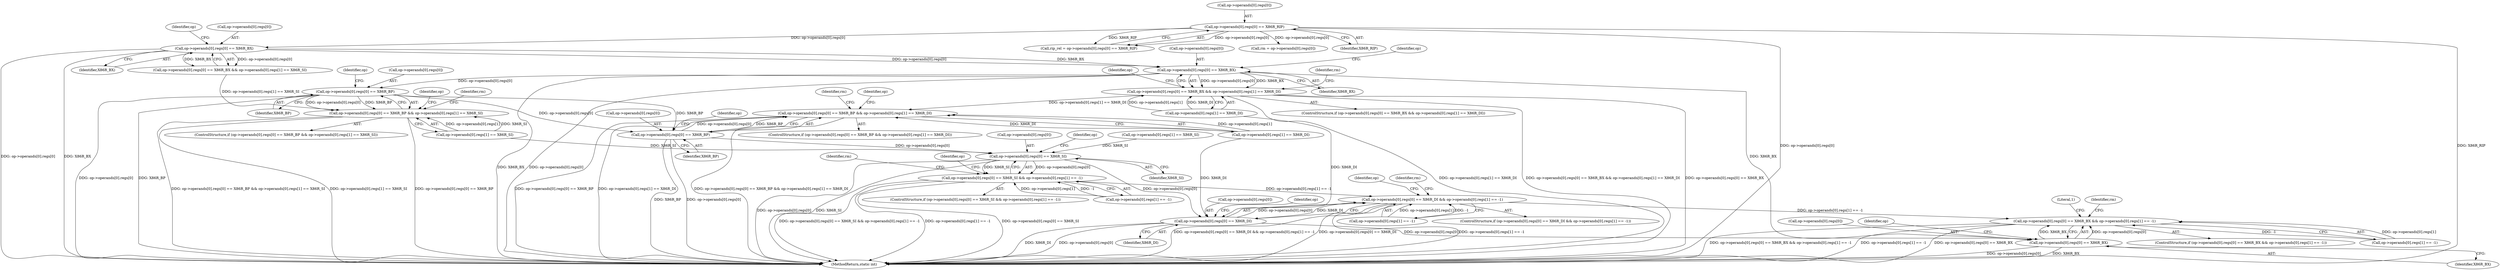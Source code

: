 digraph "0_radare2_f17bfd9f1da05f30f23a4dd05e9d2363e1406948@API" {
"1000770" [label="(Call,op->operands[0].regs[0] == X86R_BX)"];
"1000741" [label="(Call,op->operands[0].regs[0] == X86R_BX)"];
"1000629" [label="(Call,op->operands[0].regs[0] == X86R_RIP)"];
"1000769" [label="(Call,op->operands[0].regs[0] == X86R_BX && op->operands[0].regs[1] == X86R_DI)"];
"1000827" [label="(Call,op->operands[0].regs[0] == X86R_BP && op->operands[0].regs[1] == X86R_DI)"];
"1000799" [label="(Call,op->operands[0].regs[0] == X86R_BP)"];
"1000798" [label="(Call,op->operands[0].regs[0] == X86R_BP && op->operands[0].regs[1] == X86R_SI)"];
"1000828" [label="(Call,op->operands[0].regs[0] == X86R_BP)"];
"1000857" [label="(Call,op->operands[0].regs[0] == X86R_SI)"];
"1000856" [label="(Call,op->operands[0].regs[0] == X86R_SI && op->operands[0].regs[1] == -1)"];
"1000886" [label="(Call,op->operands[0].regs[0] == X86R_DI && op->operands[0].regs[1] == -1)"];
"1000916" [label="(Call,op->operands[0].regs[0] == X86R_BX && op->operands[0].regs[1] == -1)"];
"1000887" [label="(Call,op->operands[0].regs[0] == X86R_DI)"];
"1000917" [label="(Call,op->operands[0].regs[0] == X86R_BX)"];
"1000781" [label="(Call,op->operands[0].regs[1] == X86R_DI)"];
"1000917" [label="(Call,op->operands[0].regs[0] == X86R_BX)"];
"1000873" [label="(Identifier,op)"];
"1000799" [label="(Call,op->operands[0].regs[0] == X86R_BP)"];
"1000922" [label="(Identifier,op)"];
"1000897" [label="(Identifier,X86R_DI)"];
"1000627" [label="(Call,rip_rel = op->operands[0].regs[0] == X86R_RIP)"];
"1000771" [label="(Call,op->operands[0].regs[0])"];
"1000867" [label="(Identifier,X86R_SI)"];
"1000948" [label="(Literal,1)"];
"1000770" [label="(Call,op->operands[0].regs[0] == X86R_BX)"];
"1000809" [label="(Identifier,X86R_BP)"];
"1000786" [label="(Identifier,op)"];
"1000838" [label="(Identifier,X86R_BP)"];
"1000827" [label="(Call,op->operands[0].regs[0] == X86R_BP && op->operands[0].regs[1] == X86R_DI)"];
"1000918" [label="(Call,op->operands[0].regs[0])"];
"1000888" [label="(Call,op->operands[0].regs[0])"];
"1000639" [label="(Identifier,X86R_RIP)"];
"1000740" [label="(Call,op->operands[0].regs[0] == X86R_BX && op->operands[0].regs[1] == X86R_SI)"];
"1000800" [label="(Call,op->operands[0].regs[0])"];
"1000885" [label="(ControlStructure,if (op->operands[0].regs[0] == X86R_DI && op->operands[0].regs[1] == -1))"];
"1000741" [label="(Call,op->operands[0].regs[0] == X86R_BX)"];
"1000887" [label="(Call,op->operands[0].regs[0] == X86R_DI)"];
"1000804" [label="(Identifier,op)"];
"1000868" [label="(Call,op->operands[0].regs[1] == -1)"];
"1000882" [label="(Identifier,rm)"];
"1000769" [label="(Call,op->operands[0].regs[0] == X86R_BX && op->operands[0].regs[1] == X86R_DI)"];
"1000855" [label="(ControlStructure,if (op->operands[0].regs[0] == X86R_SI && op->operands[0].regs[1] == -1))"];
"1000942" [label="(Identifier,rm)"];
"1000826" [label="(ControlStructure,if (op->operands[0].regs[0] == X86R_BP && op->operands[0].regs[1] == X86R_DI))"];
"1000903" [label="(Identifier,op)"];
"1000852" [label="(Identifier,rm)"];
"1003220" [label="(MethodReturn,static int)"];
"1000752" [label="(Call,op->operands[0].regs[1] == X86R_SI)"];
"1000780" [label="(Identifier,X86R_BX)"];
"1000757" [label="(Identifier,op)"];
"1000928" [label="(Call,op->operands[0].regs[1] == -1)"];
"1000862" [label="(Identifier,op)"];
"1000828" [label="(Call,op->operands[0].regs[0] == X86R_BP)"];
"1000810" [label="(Call,op->operands[0].regs[1] == X86R_SI)"];
"1000844" [label="(Identifier,op)"];
"1000886" [label="(Call,op->operands[0].regs[0] == X86R_DI && op->operands[0].regs[1] == -1)"];
"1000815" [label="(Identifier,op)"];
"1000857" [label="(Call,op->operands[0].regs[0] == X86R_SI)"];
"1000982" [label="(Call,rm = op->operands[0].regs[0])"];
"1000823" [label="(Identifier,rm)"];
"1000630" [label="(Call,op->operands[0].regs[0])"];
"1000839" [label="(Call,op->operands[0].regs[1] == X86R_DI)"];
"1000829" [label="(Call,op->operands[0].regs[0])"];
"1000892" [label="(Identifier,op)"];
"1000912" [label="(Identifier,rm)"];
"1000927" [label="(Identifier,X86R_BX)"];
"1000797" [label="(ControlStructure,if (op->operands[0].regs[0] == X86R_BP && op->operands[0].regs[1] == X86R_SI))"];
"1000768" [label="(ControlStructure,if (op->operands[0].regs[0] == X86R_BX && op->operands[0].regs[1] == X86R_DI))"];
"1000898" [label="(Call,op->operands[0].regs[1] == -1)"];
"1000915" [label="(ControlStructure,if (op->operands[0].regs[0] == X86R_BX && op->operands[0].regs[1] == -1))"];
"1000916" [label="(Call,op->operands[0].regs[0] == X86R_BX && op->operands[0].regs[1] == -1)"];
"1000856" [label="(Call,op->operands[0].regs[0] == X86R_SI && op->operands[0].regs[1] == -1)"];
"1000858" [label="(Call,op->operands[0].regs[0])"];
"1000742" [label="(Call,op->operands[0].regs[0])"];
"1000833" [label="(Identifier,op)"];
"1000933" [label="(Identifier,op)"];
"1000794" [label="(Identifier,rm)"];
"1000629" [label="(Call,op->operands[0].regs[0] == X86R_RIP)"];
"1000751" [label="(Identifier,X86R_BX)"];
"1000798" [label="(Call,op->operands[0].regs[0] == X86R_BP && op->operands[0].regs[1] == X86R_SI)"];
"1000770" -> "1000769"  [label="AST: "];
"1000770" -> "1000780"  [label="CFG: "];
"1000771" -> "1000770"  [label="AST: "];
"1000780" -> "1000770"  [label="AST: "];
"1000786" -> "1000770"  [label="CFG: "];
"1000769" -> "1000770"  [label="CFG: "];
"1000770" -> "1003220"  [label="DDG: X86R_BX"];
"1000770" -> "1003220"  [label="DDG: op->operands[0].regs[0]"];
"1000770" -> "1000769"  [label="DDG: op->operands[0].regs[0]"];
"1000770" -> "1000769"  [label="DDG: X86R_BX"];
"1000741" -> "1000770"  [label="DDG: op->operands[0].regs[0]"];
"1000741" -> "1000770"  [label="DDG: X86R_BX"];
"1000770" -> "1000799"  [label="DDG: op->operands[0].regs[0]"];
"1000770" -> "1000917"  [label="DDG: X86R_BX"];
"1000741" -> "1000740"  [label="AST: "];
"1000741" -> "1000751"  [label="CFG: "];
"1000742" -> "1000741"  [label="AST: "];
"1000751" -> "1000741"  [label="AST: "];
"1000757" -> "1000741"  [label="CFG: "];
"1000740" -> "1000741"  [label="CFG: "];
"1000741" -> "1003220"  [label="DDG: op->operands[0].regs[0]"];
"1000741" -> "1003220"  [label="DDG: X86R_BX"];
"1000741" -> "1000740"  [label="DDG: op->operands[0].regs[0]"];
"1000741" -> "1000740"  [label="DDG: X86R_BX"];
"1000629" -> "1000741"  [label="DDG: op->operands[0].regs[0]"];
"1000629" -> "1000627"  [label="AST: "];
"1000629" -> "1000639"  [label="CFG: "];
"1000630" -> "1000629"  [label="AST: "];
"1000639" -> "1000629"  [label="AST: "];
"1000627" -> "1000629"  [label="CFG: "];
"1000629" -> "1003220"  [label="DDG: op->operands[0].regs[0]"];
"1000629" -> "1003220"  [label="DDG: X86R_RIP"];
"1000629" -> "1000627"  [label="DDG: op->operands[0].regs[0]"];
"1000629" -> "1000627"  [label="DDG: X86R_RIP"];
"1000629" -> "1000982"  [label="DDG: op->operands[0].regs[0]"];
"1000769" -> "1000768"  [label="AST: "];
"1000769" -> "1000781"  [label="CFG: "];
"1000781" -> "1000769"  [label="AST: "];
"1000794" -> "1000769"  [label="CFG: "];
"1000804" -> "1000769"  [label="CFG: "];
"1000769" -> "1003220"  [label="DDG: op->operands[0].regs[1] == X86R_DI"];
"1000769" -> "1003220"  [label="DDG: op->operands[0].regs[0] == X86R_BX && op->operands[0].regs[1] == X86R_DI"];
"1000769" -> "1003220"  [label="DDG: op->operands[0].regs[0] == X86R_BX"];
"1000781" -> "1000769"  [label="DDG: op->operands[0].regs[1]"];
"1000781" -> "1000769"  [label="DDG: X86R_DI"];
"1000769" -> "1000827"  [label="DDG: op->operands[0].regs[1] == X86R_DI"];
"1000827" -> "1000826"  [label="AST: "];
"1000827" -> "1000828"  [label="CFG: "];
"1000827" -> "1000839"  [label="CFG: "];
"1000828" -> "1000827"  [label="AST: "];
"1000839" -> "1000827"  [label="AST: "];
"1000852" -> "1000827"  [label="CFG: "];
"1000862" -> "1000827"  [label="CFG: "];
"1000827" -> "1003220"  [label="DDG: op->operands[0].regs[0] == X86R_BP && op->operands[0].regs[1] == X86R_DI"];
"1000827" -> "1003220"  [label="DDG: op->operands[0].regs[0] == X86R_BP"];
"1000827" -> "1003220"  [label="DDG: op->operands[0].regs[1] == X86R_DI"];
"1000828" -> "1000827"  [label="DDG: op->operands[0].regs[0]"];
"1000828" -> "1000827"  [label="DDG: X86R_BP"];
"1000839" -> "1000827"  [label="DDG: op->operands[0].regs[1]"];
"1000839" -> "1000827"  [label="DDG: X86R_DI"];
"1000799" -> "1000798"  [label="AST: "];
"1000799" -> "1000809"  [label="CFG: "];
"1000800" -> "1000799"  [label="AST: "];
"1000809" -> "1000799"  [label="AST: "];
"1000815" -> "1000799"  [label="CFG: "];
"1000798" -> "1000799"  [label="CFG: "];
"1000799" -> "1003220"  [label="DDG: op->operands[0].regs[0]"];
"1000799" -> "1003220"  [label="DDG: X86R_BP"];
"1000799" -> "1000798"  [label="DDG: op->operands[0].regs[0]"];
"1000799" -> "1000798"  [label="DDG: X86R_BP"];
"1000799" -> "1000828"  [label="DDG: op->operands[0].regs[0]"];
"1000799" -> "1000828"  [label="DDG: X86R_BP"];
"1000798" -> "1000797"  [label="AST: "];
"1000798" -> "1000810"  [label="CFG: "];
"1000810" -> "1000798"  [label="AST: "];
"1000823" -> "1000798"  [label="CFG: "];
"1000833" -> "1000798"  [label="CFG: "];
"1000798" -> "1003220"  [label="DDG: op->operands[0].regs[1] == X86R_SI"];
"1000798" -> "1003220"  [label="DDG: op->operands[0].regs[0] == X86R_BP"];
"1000798" -> "1003220"  [label="DDG: op->operands[0].regs[0] == X86R_BP && op->operands[0].regs[1] == X86R_SI"];
"1000740" -> "1000798"  [label="DDG: op->operands[0].regs[1] == X86R_SI"];
"1000810" -> "1000798"  [label="DDG: op->operands[0].regs[1]"];
"1000810" -> "1000798"  [label="DDG: X86R_SI"];
"1000828" -> "1000838"  [label="CFG: "];
"1000829" -> "1000828"  [label="AST: "];
"1000838" -> "1000828"  [label="AST: "];
"1000844" -> "1000828"  [label="CFG: "];
"1000828" -> "1003220"  [label="DDG: X86R_BP"];
"1000828" -> "1003220"  [label="DDG: op->operands[0].regs[0]"];
"1000828" -> "1000857"  [label="DDG: op->operands[0].regs[0]"];
"1000857" -> "1000856"  [label="AST: "];
"1000857" -> "1000867"  [label="CFG: "];
"1000858" -> "1000857"  [label="AST: "];
"1000867" -> "1000857"  [label="AST: "];
"1000873" -> "1000857"  [label="CFG: "];
"1000856" -> "1000857"  [label="CFG: "];
"1000857" -> "1003220"  [label="DDG: op->operands[0].regs[0]"];
"1000857" -> "1003220"  [label="DDG: X86R_SI"];
"1000857" -> "1000856"  [label="DDG: op->operands[0].regs[0]"];
"1000857" -> "1000856"  [label="DDG: X86R_SI"];
"1000752" -> "1000857"  [label="DDG: X86R_SI"];
"1000810" -> "1000857"  [label="DDG: X86R_SI"];
"1000857" -> "1000887"  [label="DDG: op->operands[0].regs[0]"];
"1000856" -> "1000855"  [label="AST: "];
"1000856" -> "1000868"  [label="CFG: "];
"1000868" -> "1000856"  [label="AST: "];
"1000882" -> "1000856"  [label="CFG: "];
"1000892" -> "1000856"  [label="CFG: "];
"1000856" -> "1003220"  [label="DDG: op->operands[0].regs[0] == X86R_SI"];
"1000856" -> "1003220"  [label="DDG: op->operands[0].regs[1] == -1"];
"1000856" -> "1003220"  [label="DDG: op->operands[0].regs[0] == X86R_SI && op->operands[0].regs[1] == -1"];
"1000868" -> "1000856"  [label="DDG: op->operands[0].regs[1]"];
"1000868" -> "1000856"  [label="DDG: -1"];
"1000856" -> "1000886"  [label="DDG: op->operands[0].regs[1] == -1"];
"1000886" -> "1000885"  [label="AST: "];
"1000886" -> "1000887"  [label="CFG: "];
"1000886" -> "1000898"  [label="CFG: "];
"1000887" -> "1000886"  [label="AST: "];
"1000898" -> "1000886"  [label="AST: "];
"1000912" -> "1000886"  [label="CFG: "];
"1000922" -> "1000886"  [label="CFG: "];
"1000886" -> "1003220"  [label="DDG: op->operands[0].regs[0] == X86R_DI && op->operands[0].regs[1] == -1"];
"1000886" -> "1003220"  [label="DDG: op->operands[0].regs[0] == X86R_DI"];
"1000886" -> "1003220"  [label="DDG: op->operands[0].regs[1] == -1"];
"1000887" -> "1000886"  [label="DDG: op->operands[0].regs[0]"];
"1000887" -> "1000886"  [label="DDG: X86R_DI"];
"1000898" -> "1000886"  [label="DDG: op->operands[0].regs[1]"];
"1000898" -> "1000886"  [label="DDG: -1"];
"1000886" -> "1000916"  [label="DDG: op->operands[0].regs[1] == -1"];
"1000916" -> "1000915"  [label="AST: "];
"1000916" -> "1000917"  [label="CFG: "];
"1000916" -> "1000928"  [label="CFG: "];
"1000917" -> "1000916"  [label="AST: "];
"1000928" -> "1000916"  [label="AST: "];
"1000942" -> "1000916"  [label="CFG: "];
"1000948" -> "1000916"  [label="CFG: "];
"1000916" -> "1003220"  [label="DDG: op->operands[0].regs[0] == X86R_BX && op->operands[0].regs[1] == -1"];
"1000916" -> "1003220"  [label="DDG: op->operands[0].regs[1] == -1"];
"1000916" -> "1003220"  [label="DDG: op->operands[0].regs[0] == X86R_BX"];
"1000917" -> "1000916"  [label="DDG: op->operands[0].regs[0]"];
"1000917" -> "1000916"  [label="DDG: X86R_BX"];
"1000928" -> "1000916"  [label="DDG: op->operands[0].regs[1]"];
"1000928" -> "1000916"  [label="DDG: -1"];
"1000887" -> "1000897"  [label="CFG: "];
"1000888" -> "1000887"  [label="AST: "];
"1000897" -> "1000887"  [label="AST: "];
"1000903" -> "1000887"  [label="CFG: "];
"1000887" -> "1003220"  [label="DDG: X86R_DI"];
"1000887" -> "1003220"  [label="DDG: op->operands[0].regs[0]"];
"1000781" -> "1000887"  [label="DDG: X86R_DI"];
"1000839" -> "1000887"  [label="DDG: X86R_DI"];
"1000887" -> "1000917"  [label="DDG: op->operands[0].regs[0]"];
"1000917" -> "1000927"  [label="CFG: "];
"1000918" -> "1000917"  [label="AST: "];
"1000927" -> "1000917"  [label="AST: "];
"1000933" -> "1000917"  [label="CFG: "];
"1000917" -> "1003220"  [label="DDG: op->operands[0].regs[0]"];
"1000917" -> "1003220"  [label="DDG: X86R_BX"];
}
